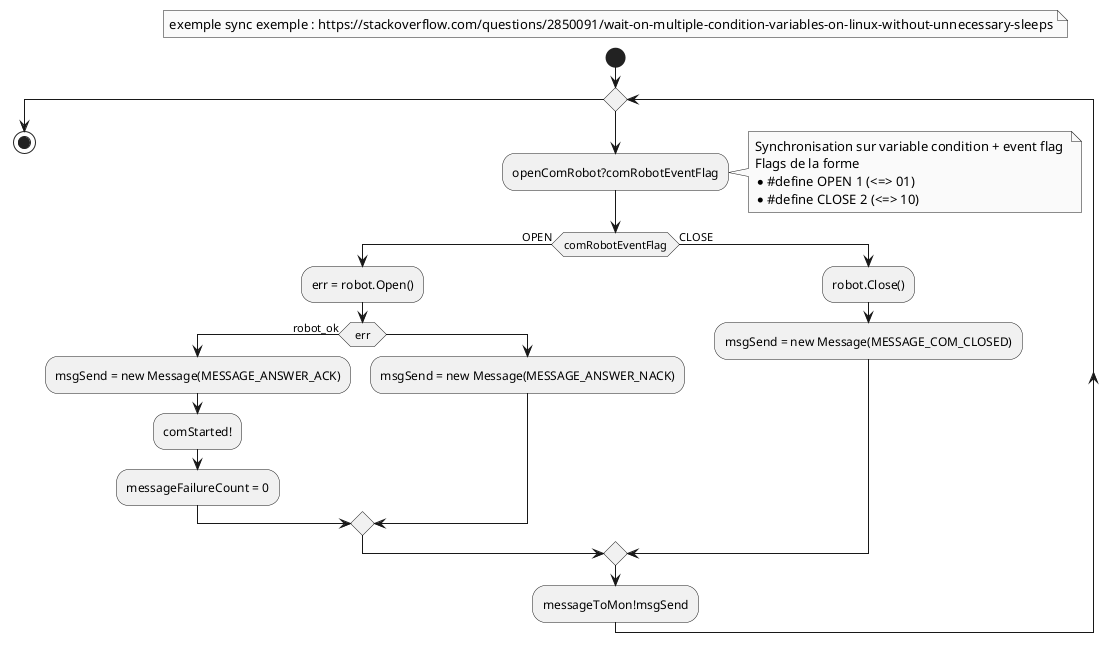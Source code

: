 @startuml th_com_robot

skinparam monochrome true
floating note : exemple sync exemple : https://stackoverflow.com/questions/2850091/wait-on-multiple-condition-variables-on-linux-without-unnecessary-sleeps
start

while( )
    :openComRobot?comRobotEventFlag;
    note right
        Synchronisation sur variable condition + event flag 
        Flags de la forme 
        * #define OPEN 1 (<=> 01)
        * #define CLOSE 2 (<=> 10)
    end note
    if (comRobotEventFlag) then (OPEN)
    :err = robot.Open();
        if (err) then (robot_ok)
        :msgSend = new Message(MESSAGE_ANSWER_ACK);
        :comStarted!;
        :messageFailureCount = 0;
        else
            :msgSend = new Message(MESSAGE_ANSWER_NACK);
        endif
    else (CLOSE)
        :robot.Close();
        :msgSend = new Message(MESSAGE_COM_CLOSED);
        'Check message type
    endif
    :messageToMon!msgSend;
endwhile
stop
@enduml